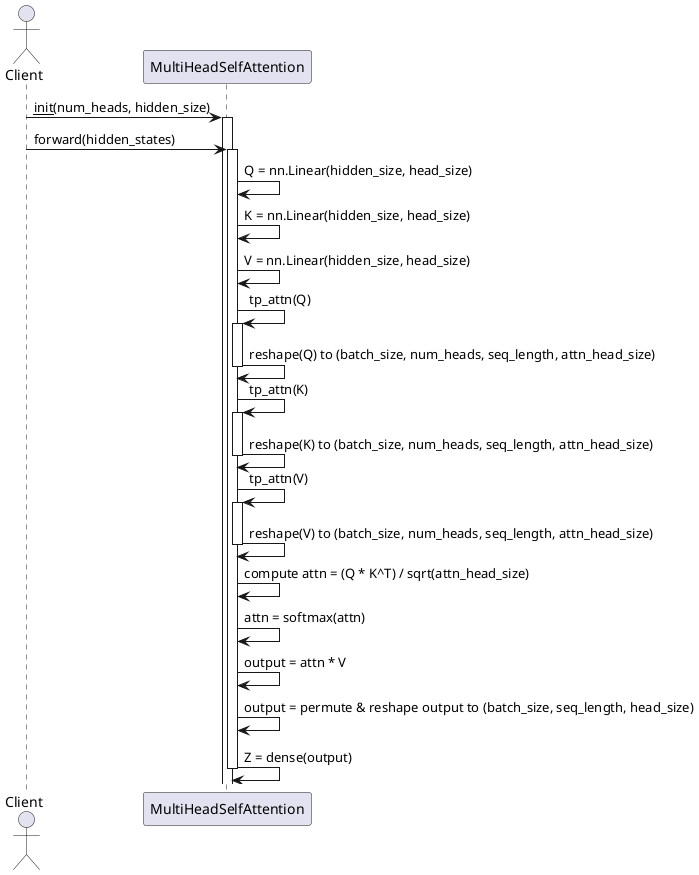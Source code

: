 @startuml MultiHeadSelfAttention
actor Client

Client -> MultiHeadSelfAttention : __init__(num_heads, hidden_size)
activate MultiHeadSelfAttention

Client -> MultiHeadSelfAttention : forward(hidden_states)
activate MultiHeadSelfAttention

MultiHeadSelfAttention -> MultiHeadSelfAttention : Q = nn.Linear(hidden_size, head_size)
MultiHeadSelfAttention -> MultiHeadSelfAttention : K = nn.Linear(hidden_size, head_size)
MultiHeadSelfAttention -> MultiHeadSelfAttention : V = nn.Linear(hidden_size, head_size)

MultiHeadSelfAttention -> MultiHeadSelfAttention : tp_attn(Q)
activate MultiHeadSelfAttention
MultiHeadSelfAttention -> MultiHeadSelfAttention : reshape(Q) to (batch_size, num_heads, seq_length, attn_head_size)
deactivate MultiHeadSelfAttention

MultiHeadSelfAttention -> MultiHeadSelfAttention : tp_attn(K)
activate MultiHeadSelfAttention
MultiHeadSelfAttention -> MultiHeadSelfAttention : reshape(K) to (batch_size, num_heads, seq_length, attn_head_size)
deactivate MultiHeadSelfAttention

MultiHeadSelfAttention -> MultiHeadSelfAttention : tp_attn(V)
activate MultiHeadSelfAttention
MultiHeadSelfAttention -> MultiHeadSelfAttention : reshape(V) to (batch_size, num_heads, seq_length, attn_head_size)
deactivate MultiHeadSelfAttention

MultiHeadSelfAttention -> MultiHeadSelfAttention : compute attn = (Q * K^T) / sqrt(attn_head_size)
MultiHeadSelfAttention -> MultiHeadSelfAttention : attn = softmax(attn)
MultiHeadSelfAttention -> MultiHeadSelfAttention : output = attn * V
MultiHeadSelfAttention -> MultiHeadSelfAttention : output = permute & reshape output to (batch_size, seq_length, head_size)

MultiHeadSelfAttention -> MultiHeadSelfAttention : Z = dense(output)

deactivate MultiHeadSelfAttention
@enduml
